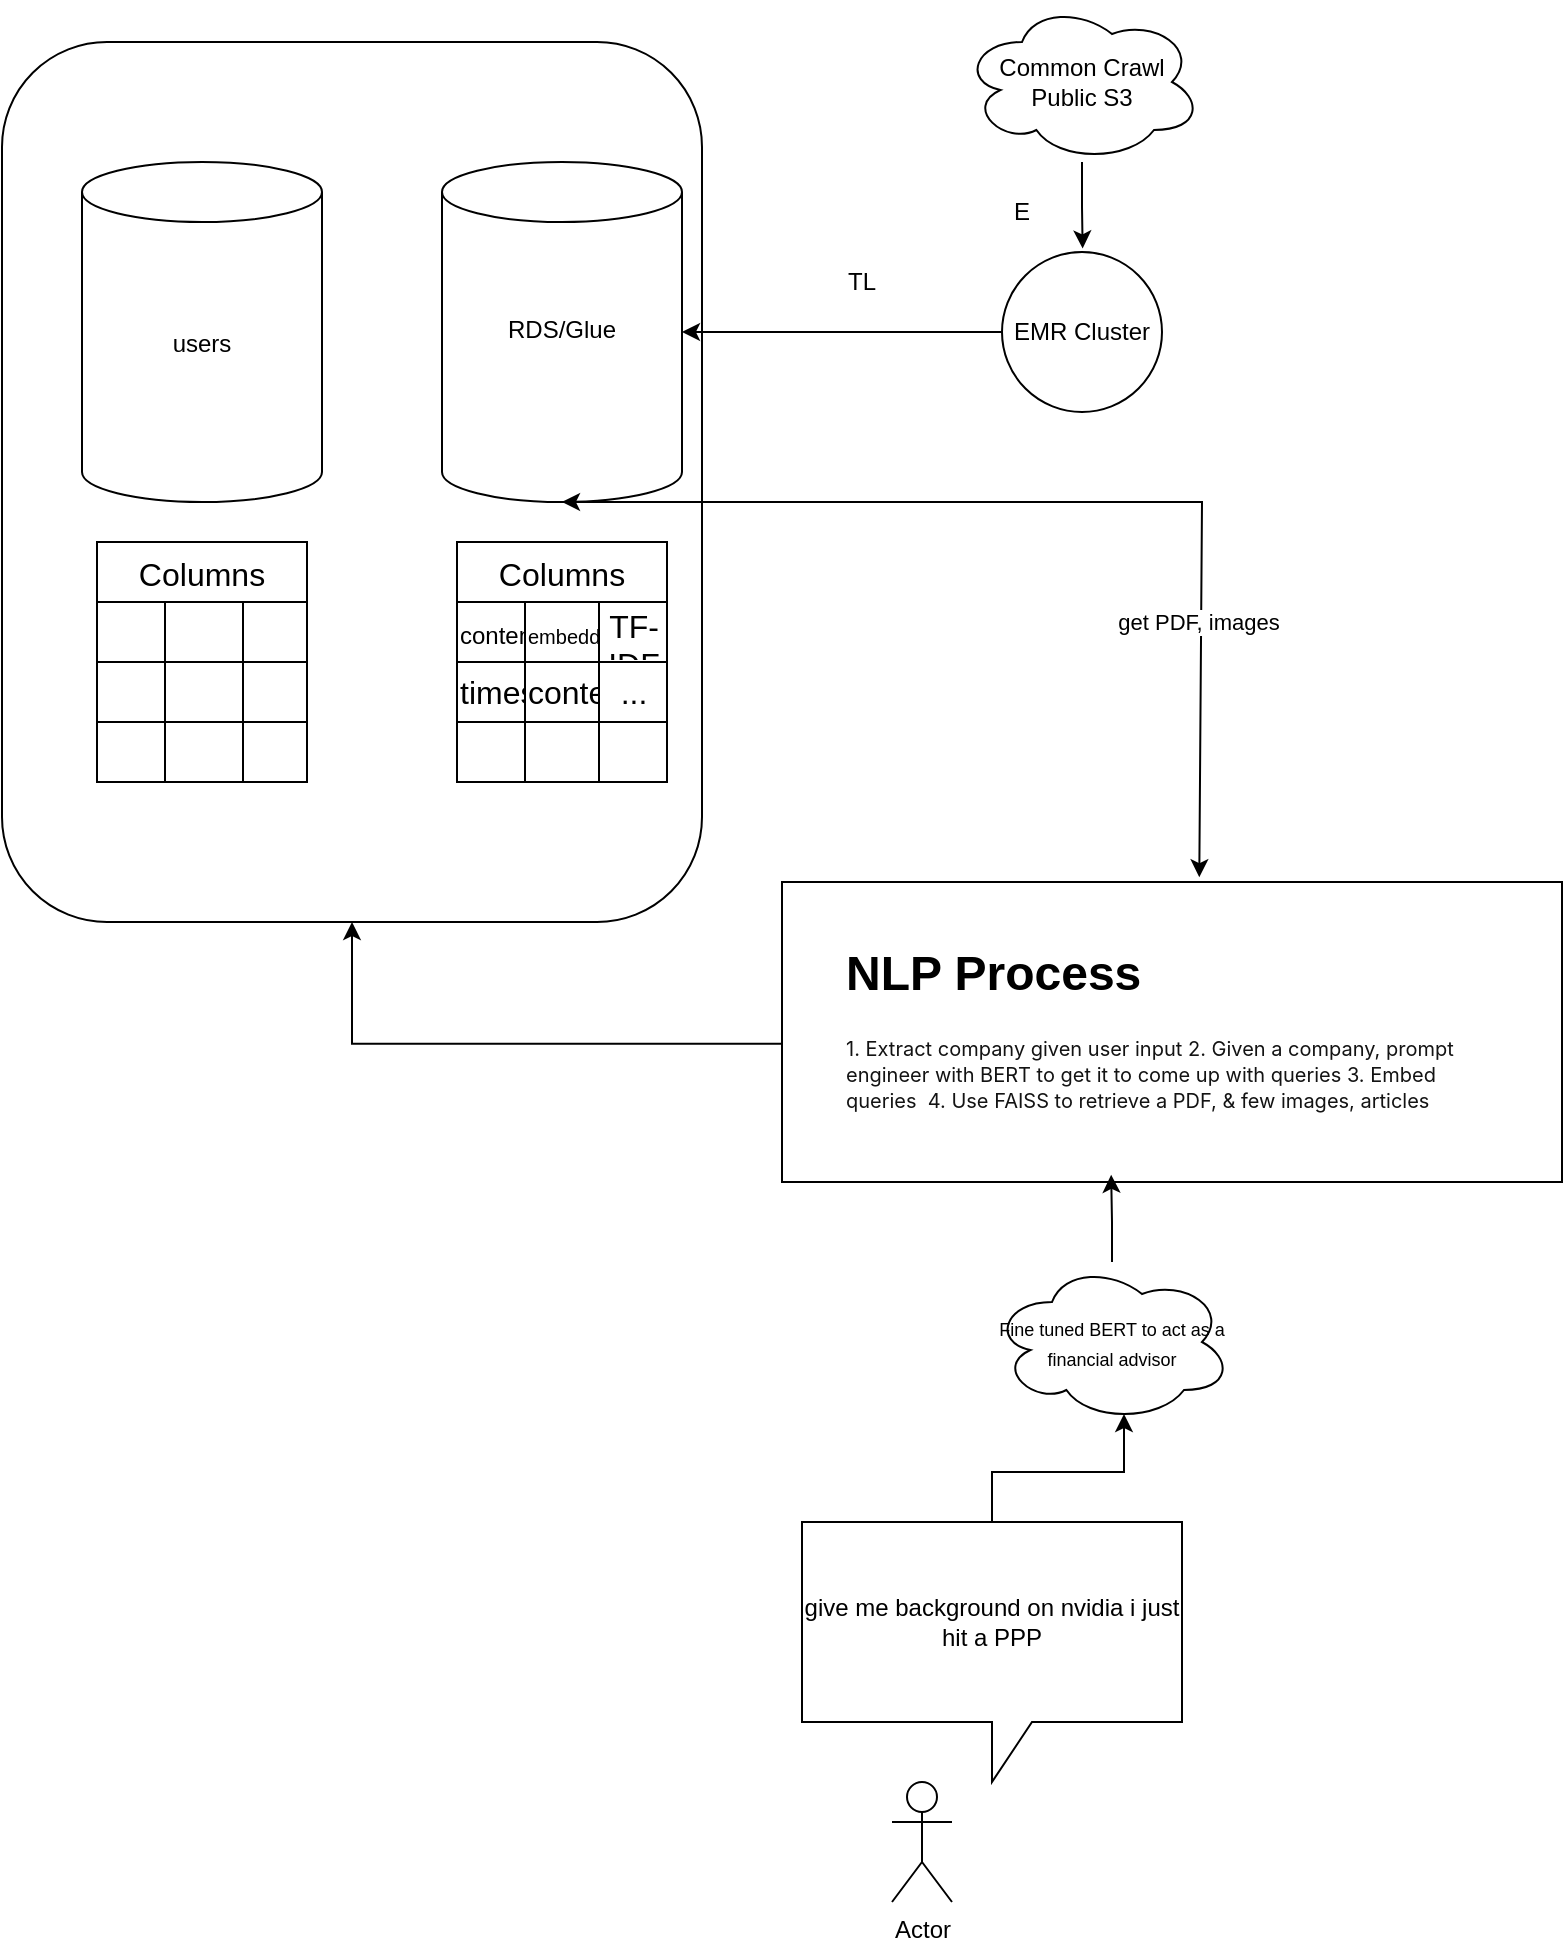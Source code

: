 <mxfile version="24.7.16">
  <diagram name="Page-1" id="J8d7d1jKRgtxRxzcsO54">
    <mxGraphModel dx="1131" dy="1616" grid="1" gridSize="10" guides="1" tooltips="1" connect="1" arrows="1" fold="1" page="1" pageScale="1" pageWidth="850" pageHeight="1100" math="0" shadow="0">
      <root>
        <mxCell id="0" />
        <mxCell id="1" parent="0" />
        <mxCell id="YmceEa6o8GptdqnoGWgF-28" value="" style="rounded=1;whiteSpace=wrap;html=1;" vertex="1" parent="1">
          <mxGeometry x="30" y="100" width="350" height="440" as="geometry" />
        </mxCell>
        <mxCell id="YmceEa6o8GptdqnoGWgF-1" value="" style="rounded=0;whiteSpace=wrap;html=1;" vertex="1" parent="1">
          <mxGeometry x="420" y="520" width="390" height="150" as="geometry" />
        </mxCell>
        <mxCell id="YmceEa6o8GptdqnoGWgF-2" value="Actor" style="shape=umlActor;verticalLabelPosition=bottom;verticalAlign=top;html=1;outlineConnect=0;" vertex="1" parent="1">
          <mxGeometry x="475" y="970" width="30" height="60" as="geometry" />
        </mxCell>
        <mxCell id="YmceEa6o8GptdqnoGWgF-3" value="give me background on nvidia i just hit a PPP" style="shape=callout;whiteSpace=wrap;html=1;perimeter=calloutPerimeter;" vertex="1" parent="1">
          <mxGeometry x="430" y="840" width="190" height="130" as="geometry" />
        </mxCell>
        <mxCell id="YmceEa6o8GptdqnoGWgF-29" style="edgeStyle=orthogonalEdgeStyle;rounded=0;orthogonalLoop=1;jettySize=auto;html=1;entryX=0.5;entryY=1;entryDx=0;entryDy=0;exitX=-0.001;exitY=0.539;exitDx=0;exitDy=0;exitPerimeter=0;" edge="1" parent="1" source="YmceEa6o8GptdqnoGWgF-1" target="YmceEa6o8GptdqnoGWgF-28">
          <mxGeometry relative="1" as="geometry" />
        </mxCell>
        <mxCell id="YmceEa6o8GptdqnoGWgF-5" value="&lt;font style=&quot;font-size: 9px;&quot;&gt;Fine tuned BERT to act as a financial advisor&lt;/font&gt;" style="ellipse;shape=cloud;whiteSpace=wrap;html=1;" vertex="1" parent="1">
          <mxGeometry x="525" y="710" width="120" height="80" as="geometry" />
        </mxCell>
        <mxCell id="YmceEa6o8GptdqnoGWgF-6" value="RDS/Glue&lt;div&gt;&lt;br&gt;&lt;/div&gt;&lt;div&gt;&lt;br&gt;&lt;/div&gt;" style="shape=cylinder3;whiteSpace=wrap;html=1;boundedLbl=1;backgroundOutline=1;size=15;" vertex="1" parent="1">
          <mxGeometry x="250" y="160" width="120" height="170" as="geometry" />
        </mxCell>
        <mxCell id="YmceEa6o8GptdqnoGWgF-7" value="Columns" style="shape=table;startSize=30;container=1;collapsible=0;childLayout=tableLayout;strokeColor=default;fontSize=16;" vertex="1" parent="1">
          <mxGeometry x="257.5" y="350" width="105" height="120" as="geometry" />
        </mxCell>
        <mxCell id="YmceEa6o8GptdqnoGWgF-8" value="" style="shape=tableRow;horizontal=0;startSize=0;swimlaneHead=0;swimlaneBody=0;strokeColor=inherit;top=0;left=0;bottom=0;right=0;collapsible=0;dropTarget=0;fillColor=none;points=[[0,0.5],[1,0.5]];portConstraint=eastwest;fontSize=16;" vertex="1" parent="YmceEa6o8GptdqnoGWgF-7">
          <mxGeometry y="30" width="105" height="30" as="geometry" />
        </mxCell>
        <mxCell id="YmceEa6o8GptdqnoGWgF-9" value="&lt;font style=&quot;font-size: 12px;&quot;&gt;content&lt;/font&gt;" style="shape=partialRectangle;html=1;whiteSpace=wrap;connectable=0;strokeColor=inherit;overflow=hidden;fillColor=none;top=0;left=0;bottom=0;right=0;pointerEvents=1;fontSize=16;" vertex="1" parent="YmceEa6o8GptdqnoGWgF-8">
          <mxGeometry width="34" height="30" as="geometry">
            <mxRectangle width="34" height="30" as="alternateBounds" />
          </mxGeometry>
        </mxCell>
        <mxCell id="YmceEa6o8GptdqnoGWgF-10" value="&lt;font style=&quot;font-size: 10px;&quot;&gt;embedding&lt;/font&gt;" style="shape=partialRectangle;html=1;whiteSpace=wrap;connectable=0;strokeColor=inherit;overflow=hidden;fillColor=none;top=0;left=0;bottom=0;right=0;pointerEvents=1;fontSize=16;" vertex="1" parent="YmceEa6o8GptdqnoGWgF-8">
          <mxGeometry x="34" width="37" height="30" as="geometry">
            <mxRectangle width="37" height="30" as="alternateBounds" />
          </mxGeometry>
        </mxCell>
        <mxCell id="YmceEa6o8GptdqnoGWgF-11" value="TF-IDF" style="shape=partialRectangle;html=1;whiteSpace=wrap;connectable=0;strokeColor=inherit;overflow=hidden;fillColor=none;top=0;left=0;bottom=0;right=0;pointerEvents=1;fontSize=16;" vertex="1" parent="YmceEa6o8GptdqnoGWgF-8">
          <mxGeometry x="71" width="34" height="30" as="geometry">
            <mxRectangle width="34" height="30" as="alternateBounds" />
          </mxGeometry>
        </mxCell>
        <mxCell id="YmceEa6o8GptdqnoGWgF-12" value="" style="shape=tableRow;horizontal=0;startSize=0;swimlaneHead=0;swimlaneBody=0;strokeColor=inherit;top=0;left=0;bottom=0;right=0;collapsible=0;dropTarget=0;fillColor=none;points=[[0,0.5],[1,0.5]];portConstraint=eastwest;fontSize=16;" vertex="1" parent="YmceEa6o8GptdqnoGWgF-7">
          <mxGeometry y="60" width="105" height="30" as="geometry" />
        </mxCell>
        <mxCell id="YmceEa6o8GptdqnoGWgF-13" value="timestamp&lt;span style=&quot;white-space: pre;&quot;&gt;&#x9;&lt;/span&gt;" style="shape=partialRectangle;html=1;whiteSpace=wrap;connectable=0;strokeColor=inherit;overflow=hidden;fillColor=none;top=0;left=0;bottom=0;right=0;pointerEvents=1;fontSize=16;" vertex="1" parent="YmceEa6o8GptdqnoGWgF-12">
          <mxGeometry width="34" height="30" as="geometry">
            <mxRectangle width="34" height="30" as="alternateBounds" />
          </mxGeometry>
        </mxCell>
        <mxCell id="YmceEa6o8GptdqnoGWgF-14" value="content_type" style="shape=partialRectangle;html=1;whiteSpace=wrap;connectable=0;strokeColor=inherit;overflow=hidden;fillColor=none;top=0;left=0;bottom=0;right=0;pointerEvents=1;fontSize=16;" vertex="1" parent="YmceEa6o8GptdqnoGWgF-12">
          <mxGeometry x="34" width="37" height="30" as="geometry">
            <mxRectangle width="37" height="30" as="alternateBounds" />
          </mxGeometry>
        </mxCell>
        <mxCell id="YmceEa6o8GptdqnoGWgF-15" value="..." style="shape=partialRectangle;html=1;whiteSpace=wrap;connectable=0;strokeColor=inherit;overflow=hidden;fillColor=none;top=0;left=0;bottom=0;right=0;pointerEvents=1;fontSize=16;" vertex="1" parent="YmceEa6o8GptdqnoGWgF-12">
          <mxGeometry x="71" width="34" height="30" as="geometry">
            <mxRectangle width="34" height="30" as="alternateBounds" />
          </mxGeometry>
        </mxCell>
        <mxCell id="YmceEa6o8GptdqnoGWgF-16" value="" style="shape=tableRow;horizontal=0;startSize=0;swimlaneHead=0;swimlaneBody=0;strokeColor=inherit;top=0;left=0;bottom=0;right=0;collapsible=0;dropTarget=0;fillColor=none;points=[[0,0.5],[1,0.5]];portConstraint=eastwest;fontSize=16;" vertex="1" parent="YmceEa6o8GptdqnoGWgF-7">
          <mxGeometry y="90" width="105" height="30" as="geometry" />
        </mxCell>
        <mxCell id="YmceEa6o8GptdqnoGWgF-17" value="" style="shape=partialRectangle;html=1;whiteSpace=wrap;connectable=0;strokeColor=inherit;overflow=hidden;fillColor=none;top=0;left=0;bottom=0;right=0;pointerEvents=1;fontSize=16;" vertex="1" parent="YmceEa6o8GptdqnoGWgF-16">
          <mxGeometry width="34" height="30" as="geometry">
            <mxRectangle width="34" height="30" as="alternateBounds" />
          </mxGeometry>
        </mxCell>
        <mxCell id="YmceEa6o8GptdqnoGWgF-18" value="" style="shape=partialRectangle;html=1;whiteSpace=wrap;connectable=0;strokeColor=inherit;overflow=hidden;fillColor=none;top=0;left=0;bottom=0;right=0;pointerEvents=1;fontSize=16;" vertex="1" parent="YmceEa6o8GptdqnoGWgF-16">
          <mxGeometry x="34" width="37" height="30" as="geometry">
            <mxRectangle width="37" height="30" as="alternateBounds" />
          </mxGeometry>
        </mxCell>
        <mxCell id="YmceEa6o8GptdqnoGWgF-19" value="" style="shape=partialRectangle;html=1;whiteSpace=wrap;connectable=0;strokeColor=inherit;overflow=hidden;fillColor=none;top=0;left=0;bottom=0;right=0;pointerEvents=1;fontSize=16;" vertex="1" parent="YmceEa6o8GptdqnoGWgF-16">
          <mxGeometry x="71" width="34" height="30" as="geometry">
            <mxRectangle width="34" height="30" as="alternateBounds" />
          </mxGeometry>
        </mxCell>
        <mxCell id="YmceEa6o8GptdqnoGWgF-21" value="Common Crawl Public S3" style="ellipse;shape=cloud;whiteSpace=wrap;html=1;" vertex="1" parent="1">
          <mxGeometry x="510" y="80" width="120" height="80" as="geometry" />
        </mxCell>
        <mxCell id="YmceEa6o8GptdqnoGWgF-22" value="EMR Cluster" style="ellipse;whiteSpace=wrap;html=1;aspect=fixed;" vertex="1" parent="1">
          <mxGeometry x="530" y="205" width="80" height="80" as="geometry" />
        </mxCell>
        <mxCell id="YmceEa6o8GptdqnoGWgF-24" style="edgeStyle=orthogonalEdgeStyle;rounded=0;orthogonalLoop=1;jettySize=auto;html=1;entryX=1;entryY=0.5;entryDx=0;entryDy=0;entryPerimeter=0;" edge="1" parent="1" source="YmceEa6o8GptdqnoGWgF-22" target="YmceEa6o8GptdqnoGWgF-6">
          <mxGeometry relative="1" as="geometry" />
        </mxCell>
        <mxCell id="YmceEa6o8GptdqnoGWgF-25" value="TL" style="text;html=1;align=center;verticalAlign=middle;whiteSpace=wrap;rounded=0;" vertex="1" parent="1">
          <mxGeometry x="430" y="205" width="60" height="30" as="geometry" />
        </mxCell>
        <mxCell id="YmceEa6o8GptdqnoGWgF-27" value="" style="edgeStyle=orthogonalEdgeStyle;rounded=0;orthogonalLoop=1;jettySize=auto;html=1;entryX=0.504;entryY=-0.022;entryDx=0;entryDy=0;entryPerimeter=0;" edge="1" parent="1" source="YmceEa6o8GptdqnoGWgF-21" target="YmceEa6o8GptdqnoGWgF-22">
          <mxGeometry relative="1" as="geometry">
            <mxPoint x="570" y="160" as="sourcePoint" />
            <mxPoint x="570" y="205" as="targetPoint" />
          </mxGeometry>
        </mxCell>
        <mxCell id="YmceEa6o8GptdqnoGWgF-26" value="E" style="text;strokeColor=none;fillColor=none;align=left;verticalAlign=middle;spacingLeft=4;spacingRight=4;overflow=hidden;points=[[0,0.5],[1,0.5]];portConstraint=eastwest;rotatable=0;whiteSpace=wrap;html=1;" vertex="1" parent="1">
          <mxGeometry x="530" y="170" width="80" height="30" as="geometry" />
        </mxCell>
        <mxCell id="YmceEa6o8GptdqnoGWgF-31" value="&lt;div&gt;users&lt;/div&gt;&lt;div&gt;&lt;br&gt;&lt;/div&gt;" style="shape=cylinder3;whiteSpace=wrap;html=1;boundedLbl=1;backgroundOutline=1;size=15;" vertex="1" parent="1">
          <mxGeometry x="70" y="160" width="120" height="170" as="geometry" />
        </mxCell>
        <mxCell id="YmceEa6o8GptdqnoGWgF-32" value="Columns" style="shape=table;startSize=30;container=1;collapsible=0;childLayout=tableLayout;strokeColor=default;fontSize=16;" vertex="1" parent="1">
          <mxGeometry x="77.5" y="350" width="105" height="120" as="geometry" />
        </mxCell>
        <mxCell id="YmceEa6o8GptdqnoGWgF-33" value="" style="shape=tableRow;horizontal=0;startSize=0;swimlaneHead=0;swimlaneBody=0;strokeColor=inherit;top=0;left=0;bottom=0;right=0;collapsible=0;dropTarget=0;fillColor=none;points=[[0,0.5],[1,0.5]];portConstraint=eastwest;fontSize=16;" vertex="1" parent="YmceEa6o8GptdqnoGWgF-32">
          <mxGeometry y="30" width="105" height="30" as="geometry" />
        </mxCell>
        <mxCell id="YmceEa6o8GptdqnoGWgF-34" value="" style="shape=partialRectangle;html=1;whiteSpace=wrap;connectable=0;strokeColor=inherit;overflow=hidden;fillColor=none;top=0;left=0;bottom=0;right=0;pointerEvents=1;fontSize=16;" vertex="1" parent="YmceEa6o8GptdqnoGWgF-33">
          <mxGeometry width="34" height="30" as="geometry">
            <mxRectangle width="34" height="30" as="alternateBounds" />
          </mxGeometry>
        </mxCell>
        <mxCell id="YmceEa6o8GptdqnoGWgF-35" value="" style="shape=partialRectangle;html=1;whiteSpace=wrap;connectable=0;strokeColor=inherit;overflow=hidden;fillColor=none;top=0;left=0;bottom=0;right=0;pointerEvents=1;fontSize=16;" vertex="1" parent="YmceEa6o8GptdqnoGWgF-33">
          <mxGeometry x="34" width="39" height="30" as="geometry">
            <mxRectangle width="39" height="30" as="alternateBounds" />
          </mxGeometry>
        </mxCell>
        <mxCell id="YmceEa6o8GptdqnoGWgF-36" value="" style="shape=partialRectangle;html=1;whiteSpace=wrap;connectable=0;strokeColor=inherit;overflow=hidden;fillColor=none;top=0;left=0;bottom=0;right=0;pointerEvents=1;fontSize=16;" vertex="1" parent="YmceEa6o8GptdqnoGWgF-33">
          <mxGeometry x="73" width="32" height="30" as="geometry">
            <mxRectangle width="32" height="30" as="alternateBounds" />
          </mxGeometry>
        </mxCell>
        <mxCell id="YmceEa6o8GptdqnoGWgF-37" value="" style="shape=tableRow;horizontal=0;startSize=0;swimlaneHead=0;swimlaneBody=0;strokeColor=inherit;top=0;left=0;bottom=0;right=0;collapsible=0;dropTarget=0;fillColor=none;points=[[0,0.5],[1,0.5]];portConstraint=eastwest;fontSize=16;" vertex="1" parent="YmceEa6o8GptdqnoGWgF-32">
          <mxGeometry y="60" width="105" height="30" as="geometry" />
        </mxCell>
        <mxCell id="YmceEa6o8GptdqnoGWgF-38" value="" style="shape=partialRectangle;html=1;whiteSpace=wrap;connectable=0;strokeColor=inherit;overflow=hidden;fillColor=none;top=0;left=0;bottom=0;right=0;pointerEvents=1;fontSize=16;" vertex="1" parent="YmceEa6o8GptdqnoGWgF-37">
          <mxGeometry width="34" height="30" as="geometry">
            <mxRectangle width="34" height="30" as="alternateBounds" />
          </mxGeometry>
        </mxCell>
        <mxCell id="YmceEa6o8GptdqnoGWgF-39" value="" style="shape=partialRectangle;html=1;whiteSpace=wrap;connectable=0;strokeColor=inherit;overflow=hidden;fillColor=none;top=0;left=0;bottom=0;right=0;pointerEvents=1;fontSize=16;" vertex="1" parent="YmceEa6o8GptdqnoGWgF-37">
          <mxGeometry x="34" width="39" height="30" as="geometry">
            <mxRectangle width="39" height="30" as="alternateBounds" />
          </mxGeometry>
        </mxCell>
        <mxCell id="YmceEa6o8GptdqnoGWgF-40" value="" style="shape=partialRectangle;html=1;whiteSpace=wrap;connectable=0;strokeColor=inherit;overflow=hidden;fillColor=none;top=0;left=0;bottom=0;right=0;pointerEvents=1;fontSize=16;" vertex="1" parent="YmceEa6o8GptdqnoGWgF-37">
          <mxGeometry x="73" width="32" height="30" as="geometry">
            <mxRectangle width="32" height="30" as="alternateBounds" />
          </mxGeometry>
        </mxCell>
        <mxCell id="YmceEa6o8GptdqnoGWgF-41" value="" style="shape=tableRow;horizontal=0;startSize=0;swimlaneHead=0;swimlaneBody=0;strokeColor=inherit;top=0;left=0;bottom=0;right=0;collapsible=0;dropTarget=0;fillColor=none;points=[[0,0.5],[1,0.5]];portConstraint=eastwest;fontSize=16;" vertex="1" parent="YmceEa6o8GptdqnoGWgF-32">
          <mxGeometry y="90" width="105" height="30" as="geometry" />
        </mxCell>
        <mxCell id="YmceEa6o8GptdqnoGWgF-42" value="" style="shape=partialRectangle;html=1;whiteSpace=wrap;connectable=0;strokeColor=inherit;overflow=hidden;fillColor=none;top=0;left=0;bottom=0;right=0;pointerEvents=1;fontSize=16;" vertex="1" parent="YmceEa6o8GptdqnoGWgF-41">
          <mxGeometry width="34" height="30" as="geometry">
            <mxRectangle width="34" height="30" as="alternateBounds" />
          </mxGeometry>
        </mxCell>
        <mxCell id="YmceEa6o8GptdqnoGWgF-43" value="" style="shape=partialRectangle;html=1;whiteSpace=wrap;connectable=0;strokeColor=inherit;overflow=hidden;fillColor=none;top=0;left=0;bottom=0;right=0;pointerEvents=1;fontSize=16;" vertex="1" parent="YmceEa6o8GptdqnoGWgF-41">
          <mxGeometry x="34" width="39" height="30" as="geometry">
            <mxRectangle width="39" height="30" as="alternateBounds" />
          </mxGeometry>
        </mxCell>
        <mxCell id="YmceEa6o8GptdqnoGWgF-44" value="" style="shape=partialRectangle;html=1;whiteSpace=wrap;connectable=0;strokeColor=inherit;overflow=hidden;fillColor=none;top=0;left=0;bottom=0;right=0;pointerEvents=1;fontSize=16;" vertex="1" parent="YmceEa6o8GptdqnoGWgF-41">
          <mxGeometry x="73" width="32" height="30" as="geometry">
            <mxRectangle width="32" height="30" as="alternateBounds" />
          </mxGeometry>
        </mxCell>
        <mxCell id="YmceEa6o8GptdqnoGWgF-46" value="" style="endArrow=classic;startArrow=classic;html=1;rounded=0;entryX=0.5;entryY=1;entryDx=0;entryDy=0;entryPerimeter=0;exitX=0.535;exitY=-0.016;exitDx=0;exitDy=0;exitPerimeter=0;" edge="1" parent="1" source="YmceEa6o8GptdqnoGWgF-1" target="YmceEa6o8GptdqnoGWgF-6">
          <mxGeometry width="50" height="50" relative="1" as="geometry">
            <mxPoint x="420" y="380" as="sourcePoint" />
            <mxPoint x="470" y="330" as="targetPoint" />
            <Array as="points">
              <mxPoint x="630" y="330" />
            </Array>
          </mxGeometry>
        </mxCell>
        <mxCell id="YmceEa6o8GptdqnoGWgF-47" value="get PDF, images" style="edgeLabel;html=1;align=center;verticalAlign=middle;resizable=0;points=[];" vertex="1" connectable="0" parent="YmceEa6o8GptdqnoGWgF-46">
          <mxGeometry x="-0.051" y="1" relative="1" as="geometry">
            <mxPoint x="51" y="59" as="offset" />
          </mxGeometry>
        </mxCell>
        <mxCell id="YmceEa6o8GptdqnoGWgF-48" value="&lt;h1 style=&quot;margin-top: 0px;&quot;&gt;&lt;span style=&quot;background-color: initial;&quot;&gt;NLP Process&lt;/span&gt;&lt;/h1&gt;&lt;h1 style=&quot;margin-top: 0px; font-size: 10px;&quot;&gt;&lt;font style=&quot;font-size: 10px;&quot;&gt;&lt;span style=&quot;color: rgb(19, 19, 19); font-family: -apple-system, BlinkMacSystemFont, &amp;quot;Segoe UI&amp;quot;, Roboto, &amp;quot;Helvetica Neue&amp;quot;, Arial, &amp;quot;Apple Color Emoji&amp;quot;, &amp;quot;Segoe UI Emoji&amp;quot;, &amp;quot;Segoe UI Symbol&amp;quot;, sans-serif; font-weight: 400; background-color: rgb(255, 255, 255);&quot;&gt;&lt;font style=&quot;font-size: 10px;&quot;&gt;1. Extract company given user input&amp;nbsp;&lt;/font&gt;&lt;/span&gt;&lt;span style=&quot;color: rgb(19, 19, 19); font-family: -apple-system, BlinkMacSystemFont, &amp;quot;Segoe UI&amp;quot;, Roboto, &amp;quot;Helvetica Neue&amp;quot;, Arial, &amp;quot;Apple Color Emoji&amp;quot;, &amp;quot;Segoe UI Emoji&amp;quot;, &amp;quot;Segoe UI Symbol&amp;quot;, sans-serif; font-weight: 400; background-color: rgb(255, 255, 255);&quot;&gt;&lt;font style=&quot;font-size: 10px;&quot;&gt;2&lt;/font&gt;&lt;/span&gt;&lt;span style=&quot;background-color: rgb(255, 255, 255); color: rgb(19, 19, 19); font-family: -apple-system, BlinkMacSystemFont, &amp;quot;Segoe UI&amp;quot;, Roboto, &amp;quot;Helvetica Neue&amp;quot;, Arial, &amp;quot;Apple Color Emoji&amp;quot;, &amp;quot;Segoe UI Emoji&amp;quot;, &amp;quot;Segoe UI Symbol&amp;quot;, sans-serif; font-weight: 400;&quot;&gt;. Given a company, prompt engineer with BERT to get it to come up with queries&amp;nbsp;&lt;/span&gt;&lt;span style=&quot;background-color: rgb(255, 255, 255); color: rgb(19, 19, 19); font-family: -apple-system, BlinkMacSystemFont, &amp;quot;Segoe UI&amp;quot;, Roboto, &amp;quot;Helvetica Neue&amp;quot;, Arial, &amp;quot;Apple Color Emoji&amp;quot;, &amp;quot;Segoe UI Emoji&amp;quot;, &amp;quot;Segoe UI Symbol&amp;quot;, sans-serif; font-weight: 400;&quot;&gt;3. Embed queries&amp;nbsp;&amp;nbsp;&lt;/span&gt;&lt;span style=&quot;font-weight: normal; color: rgb(19, 19, 19); font-family: -apple-system, BlinkMacSystemFont, &amp;quot;Segoe UI&amp;quot;, Roboto, &amp;quot;Helvetica Neue&amp;quot;, Arial, &amp;quot;Apple Color Emoji&amp;quot;, &amp;quot;Segoe UI Emoji&amp;quot;, &amp;quot;Segoe UI Symbol&amp;quot;, sans-serif; background-color: rgb(255, 255, 255);&quot;&gt;4. Use FAISS to retrieve&amp;nbsp;&lt;/span&gt;&lt;span style=&quot;font-weight: normal; background-color: rgb(255, 255, 255); color: rgb(19, 19, 19); font-family: -apple-system, BlinkMacSystemFont, &amp;quot;Segoe UI&amp;quot;, Roboto, &amp;quot;Helvetica Neue&amp;quot;, Arial, &amp;quot;Apple Color Emoji&amp;quot;, &amp;quot;Segoe UI Emoji&amp;quot;, &amp;quot;Segoe UI Symbol&amp;quot;, sans-serif;&quot;&gt;a PDF, &amp;amp; few images, articles&lt;/span&gt;&lt;/font&gt;&lt;/h1&gt;&lt;h1 style=&quot;margin-top: 0px; font-size: 10px;&quot;&gt;&lt;br style=&quot;&quot;&gt;&lt;/h1&gt;" style="text;html=1;whiteSpace=wrap;overflow=hidden;rounded=0;" vertex="1" parent="1">
          <mxGeometry x="450" y="545" width="330" height="100" as="geometry" />
        </mxCell>
        <mxCell id="YmceEa6o8GptdqnoGWgF-49" style="edgeStyle=orthogonalEdgeStyle;rounded=0;orthogonalLoop=1;jettySize=auto;html=1;entryX=0.422;entryY=0.976;entryDx=0;entryDy=0;entryPerimeter=0;" edge="1" parent="1" source="YmceEa6o8GptdqnoGWgF-5" target="YmceEa6o8GptdqnoGWgF-1">
          <mxGeometry relative="1" as="geometry" />
        </mxCell>
        <mxCell id="YmceEa6o8GptdqnoGWgF-51" style="edgeStyle=orthogonalEdgeStyle;rounded=0;orthogonalLoop=1;jettySize=auto;html=1;entryX=0.55;entryY=0.95;entryDx=0;entryDy=0;entryPerimeter=0;" edge="1" parent="1" source="YmceEa6o8GptdqnoGWgF-3" target="YmceEa6o8GptdqnoGWgF-5">
          <mxGeometry relative="1" as="geometry" />
        </mxCell>
      </root>
    </mxGraphModel>
  </diagram>
</mxfile>

